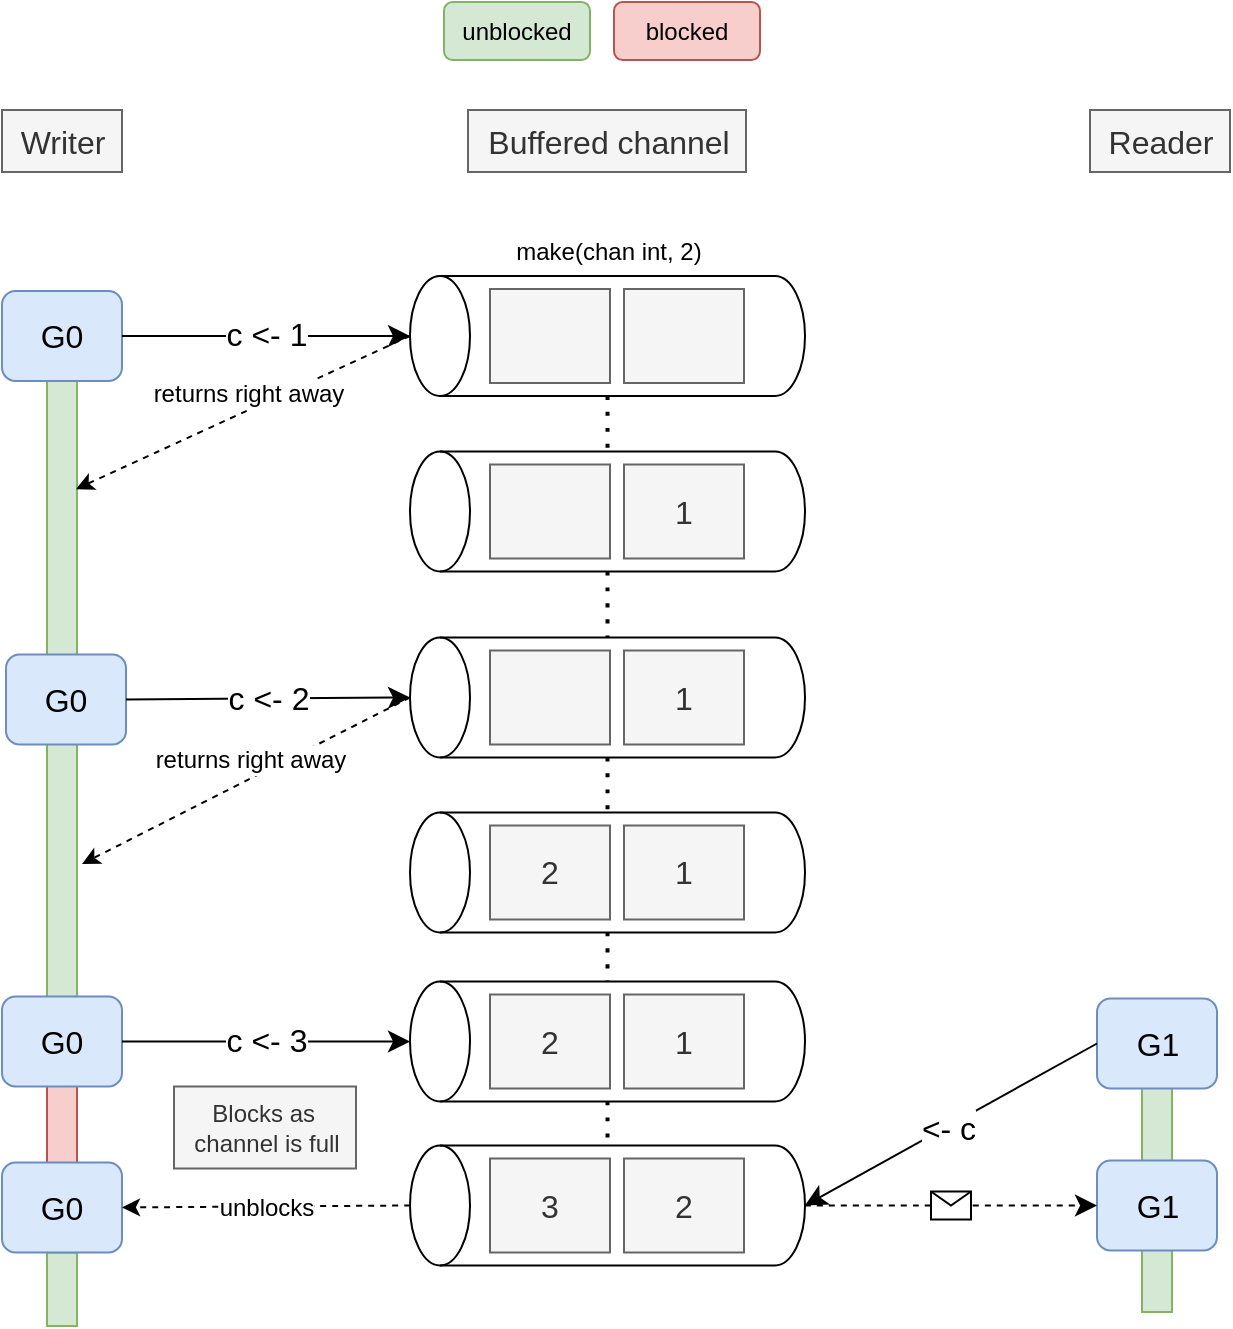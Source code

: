 <mxfile version="24.0.4" type="device">
  <diagram name="Page-1" id="-gEfe50DLACfhCSmT6K4">
    <mxGraphModel dx="642" dy="938" grid="0" gridSize="10" guides="1" tooltips="1" connect="1" arrows="1" fold="1" page="0" pageScale="1" pageWidth="827" pageHeight="1169" math="0" shadow="0">
      <root>
        <mxCell id="0" />
        <mxCell id="1" parent="0" />
        <mxCell id="03CKudVUmyFPK5MGKsD4-16" value="" style="rounded=0;whiteSpace=wrap;html=1;fillColor=#d5e8d4;strokeColor=#82b366;" parent="1" vertex="1">
          <mxGeometry x="100.5" y="572.25" width="15" height="36.75" as="geometry" />
        </mxCell>
        <mxCell id="03CKudVUmyFPK5MGKsD4-12" value="" style="rounded=0;whiteSpace=wrap;html=1;fillColor=#f8cecc;strokeColor=#b85450;" parent="1" vertex="1">
          <mxGeometry x="100.5" y="455" width="15" height="100" as="geometry" />
        </mxCell>
        <mxCell id="8GKZ8OGAnoAM2gFL-vfN-44" value="" style="rounded=0;whiteSpace=wrap;html=1;fillColor=#d5e8d4;strokeColor=#82b366;" parent="1" vertex="1">
          <mxGeometry x="648" y="486" width="15" height="116" as="geometry" />
        </mxCell>
        <mxCell id="8GKZ8OGAnoAM2gFL-vfN-41" value="" style="rounded=0;whiteSpace=wrap;html=1;fillColor=#d5e8d4;strokeColor=#82b366;" parent="1" vertex="1">
          <mxGeometry x="100.5" y="117" width="15" height="347" as="geometry" />
        </mxCell>
        <mxCell id="8GKZ8OGAnoAM2gFL-vfN-1" value="G0" style="rounded=1;whiteSpace=wrap;html=1;fillColor=#dae8fc;strokeColor=#6c8ebf;fontSize=16;" parent="1" vertex="1">
          <mxGeometry x="78" y="91.5" width="60" height="45" as="geometry" />
        </mxCell>
        <mxCell id="8GKZ8OGAnoAM2gFL-vfN-2" value="G1" style="rounded=1;whiteSpace=wrap;html=1;fillColor=#dae8fc;strokeColor=#6c8ebf;fontSize=16;" parent="1" vertex="1">
          <mxGeometry x="625.5" y="445.25" width="60" height="45" as="geometry" />
        </mxCell>
        <mxCell id="8GKZ8OGAnoAM2gFL-vfN-3" value="" style="shape=cylinder3;whiteSpace=wrap;html=1;boundedLbl=1;backgroundOutline=1;size=15;rotation=-90;" parent="1" vertex="1">
          <mxGeometry x="350.75" y="15.25" width="60" height="197.5" as="geometry" />
        </mxCell>
        <mxCell id="8GKZ8OGAnoAM2gFL-vfN-4" value="Buffered channel" style="text;html=1;align=center;verticalAlign=middle;resizable=0;points=[];autosize=1;fontSize=16;fillColor=#f5f5f5;fontColor=#333333;strokeColor=#666666;" parent="1" vertex="1">
          <mxGeometry x="311" y="1" width="139" height="31" as="geometry" />
        </mxCell>
        <mxCell id="8GKZ8OGAnoAM2gFL-vfN-5" value="Writer" style="text;html=1;align=center;verticalAlign=middle;resizable=0;points=[];autosize=1;strokeColor=#666666;fillColor=#f5f5f5;fontSize=16;fontColor=#333333;" parent="1" vertex="1">
          <mxGeometry x="78" y="1" width="60" height="31" as="geometry" />
        </mxCell>
        <mxCell id="8GKZ8OGAnoAM2gFL-vfN-6" value="Reader" style="text;html=1;align=center;verticalAlign=middle;resizable=0;points=[];autosize=1;strokeColor=#666666;fillColor=#f5f5f5;fontSize=16;fontColor=#333333;" parent="1" vertex="1">
          <mxGeometry x="622" y="1" width="70" height="31" as="geometry" />
        </mxCell>
        <mxCell id="8GKZ8OGAnoAM2gFL-vfN-7" value="" style="endArrow=classic;html=1;rounded=0;fontSize=12;startSize=8;endSize=8;curved=1;exitX=1;exitY=0.5;exitDx=0;exitDy=0;entryX=0.5;entryY=0;entryDx=0;entryDy=0;entryPerimeter=0;" parent="1" source="8GKZ8OGAnoAM2gFL-vfN-1" target="8GKZ8OGAnoAM2gFL-vfN-3" edge="1">
          <mxGeometry width="50" height="50" relative="1" as="geometry">
            <mxPoint x="615" y="340" as="sourcePoint" />
            <mxPoint x="665" y="290" as="targetPoint" />
          </mxGeometry>
        </mxCell>
        <mxCell id="8GKZ8OGAnoAM2gFL-vfN-8" value="c &amp;lt;- 1" style="edgeLabel;html=1;align=center;verticalAlign=middle;resizable=0;points=[];fontSize=16;" parent="8GKZ8OGAnoAM2gFL-vfN-7" vertex="1" connectable="0">
          <mxGeometry x="0.003" y="1" relative="1" as="geometry">
            <mxPoint as="offset" />
          </mxGeometry>
        </mxCell>
        <mxCell id="8GKZ8OGAnoAM2gFL-vfN-10" value="" style="endArrow=none;dashed=1;html=1;dashPattern=1 3;strokeWidth=2;rounded=0;fontSize=12;startSize=8;endSize=8;curved=1;exitX=0;exitY=0.5;exitDx=0;exitDy=0;exitPerimeter=0;entryX=1;entryY=0.5;entryDx=0;entryDy=0;entryPerimeter=0;" parent="1" source="8GKZ8OGAnoAM2gFL-vfN-3" target="8GKZ8OGAnoAM2gFL-vfN-64" edge="1">
          <mxGeometry width="50" height="50" relative="1" as="geometry">
            <mxPoint x="615" y="340" as="sourcePoint" />
            <mxPoint x="412" y="189" as="targetPoint" />
          </mxGeometry>
        </mxCell>
        <mxCell id="8GKZ8OGAnoAM2gFL-vfN-15" value="" style="endArrow=classic;html=1;rounded=0;fontSize=12;startSize=8;endSize=8;curved=1;exitX=0;exitY=0.5;exitDx=0;exitDy=0;entryX=0.5;entryY=1;entryDx=0;entryDy=0;entryPerimeter=0;" parent="1" source="8GKZ8OGAnoAM2gFL-vfN-2" target="03CKudVUmyFPK5MGKsD4-9" edge="1">
          <mxGeometry width="50" height="50" relative="1" as="geometry">
            <mxPoint x="615.5" y="548.63" as="sourcePoint" />
            <mxPoint x="478" y="533.38" as="targetPoint" />
          </mxGeometry>
        </mxCell>
        <mxCell id="8GKZ8OGAnoAM2gFL-vfN-16" value="&amp;lt;- c" style="edgeLabel;html=1;align=center;verticalAlign=middle;resizable=0;points=[];fontSize=16;" parent="8GKZ8OGAnoAM2gFL-vfN-15" vertex="1" connectable="0">
          <mxGeometry x="0.029" relative="1" as="geometry">
            <mxPoint as="offset" />
          </mxGeometry>
        </mxCell>
        <mxCell id="8GKZ8OGAnoAM2gFL-vfN-17" value="G0" style="rounded=1;whiteSpace=wrap;html=1;fillColor=#dae8fc;strokeColor=#6c8ebf;fontSize=16;" parent="1" vertex="1">
          <mxGeometry x="80" y="273.25" width="60" height="45" as="geometry" />
        </mxCell>
        <mxCell id="8GKZ8OGAnoAM2gFL-vfN-23" value="G1" style="rounded=1;whiteSpace=wrap;html=1;fillColor=#dae8fc;strokeColor=#6c8ebf;fontSize=16;" parent="1" vertex="1">
          <mxGeometry x="625.5" y="526.25" width="60" height="45" as="geometry" />
        </mxCell>
        <mxCell id="8GKZ8OGAnoAM2gFL-vfN-39" value="unblocked" style="rounded=1;whiteSpace=wrap;html=1;fillColor=#d5e8d4;strokeColor=#82b366;" parent="1" vertex="1">
          <mxGeometry x="299" y="-53" width="73" height="29" as="geometry" />
        </mxCell>
        <mxCell id="8GKZ8OGAnoAM2gFL-vfN-40" value="blocked" style="rounded=1;whiteSpace=wrap;html=1;fillColor=#f8cecc;strokeColor=#b85450;" parent="1" vertex="1">
          <mxGeometry x="384" y="-53" width="73" height="29" as="geometry" />
        </mxCell>
        <mxCell id="8GKZ8OGAnoAM2gFL-vfN-42" value="" style="endArrow=classic;html=1;rounded=0;fontSize=12;curved=1;entryX=0.967;entryY=0.212;entryDx=0;entryDy=0;exitX=0.5;exitY=0;exitDx=0;exitDy=0;exitPerimeter=0;dashed=1;entryPerimeter=0;" parent="1" source="8GKZ8OGAnoAM2gFL-vfN-3" target="8GKZ8OGAnoAM2gFL-vfN-41" edge="1">
          <mxGeometry width="50" height="50" relative="1" as="geometry">
            <mxPoint x="343" y="219" as="sourcePoint" />
            <mxPoint x="140" y="201.75" as="targetPoint" />
          </mxGeometry>
        </mxCell>
        <mxCell id="8GKZ8OGAnoAM2gFL-vfN-43" value="returns right away" style="edgeLabel;html=1;align=center;verticalAlign=middle;resizable=0;points=[];fontSize=12;" parent="8GKZ8OGAnoAM2gFL-vfN-42" vertex="1" connectable="0">
          <mxGeometry x="-0.288" y="-1" relative="1" as="geometry">
            <mxPoint x="-21" y="2" as="offset" />
          </mxGeometry>
        </mxCell>
        <mxCell id="8GKZ8OGAnoAM2gFL-vfN-46" value="" style="endArrow=classic;html=1;rounded=0;fontSize=12;startSize=8;endSize=8;curved=1;exitX=1;exitY=0.5;exitDx=0;exitDy=0;entryX=0.5;entryY=0;entryDx=0;entryDy=0;entryPerimeter=0;" parent="1" source="8GKZ8OGAnoAM2gFL-vfN-17" target="8GKZ8OGAnoAM2gFL-vfN-67" edge="1">
          <mxGeometry width="50" height="50" relative="1" as="geometry">
            <mxPoint x="145" y="323" as="sourcePoint" />
            <mxPoint x="344" y="412" as="targetPoint" />
          </mxGeometry>
        </mxCell>
        <mxCell id="8GKZ8OGAnoAM2gFL-vfN-47" value="c &amp;lt;- 2" style="edgeLabel;html=1;align=center;verticalAlign=middle;resizable=0;points=[];fontSize=16;spacing=2;" parent="8GKZ8OGAnoAM2gFL-vfN-46" vertex="1" connectable="0">
          <mxGeometry x="0.003" y="1" relative="1" as="geometry">
            <mxPoint as="offset" />
          </mxGeometry>
        </mxCell>
        <mxCell id="8GKZ8OGAnoAM2gFL-vfN-51" value="" style="endArrow=classic;html=1;rounded=0;fontSize=12;startSize=8;endSize=8;curved=1;dashed=1;exitX=0.5;exitY=1;exitDx=0;exitDy=0;exitPerimeter=0;entryX=0;entryY=0.5;entryDx=0;entryDy=0;" parent="1" source="03CKudVUmyFPK5MGKsD4-9" target="8GKZ8OGAnoAM2gFL-vfN-23" edge="1">
          <mxGeometry relative="1" as="geometry">
            <mxPoint x="478" y="533.38" as="sourcePoint" />
            <mxPoint x="645.5" y="489.63" as="targetPoint" />
          </mxGeometry>
        </mxCell>
        <mxCell id="8GKZ8OGAnoAM2gFL-vfN-52" value="" style="shape=message;html=1;outlineConnect=0;" parent="8GKZ8OGAnoAM2gFL-vfN-51" vertex="1">
          <mxGeometry width="20" height="14" relative="1" as="geometry">
            <mxPoint x="-10" y="-7" as="offset" />
          </mxGeometry>
        </mxCell>
        <mxCell id="8GKZ8OGAnoAM2gFL-vfN-60" value="" style="endArrow=classic;html=1;rounded=0;fontSize=12;curved=1;dashed=1;exitX=0.5;exitY=0;exitDx=0;exitDy=0;exitPerimeter=0;" parent="1" source="8GKZ8OGAnoAM2gFL-vfN-67" edge="1">
          <mxGeometry width="50" height="50" relative="1" as="geometry">
            <mxPoint x="344" y="412" as="sourcePoint" />
            <mxPoint x="118" y="378" as="targetPoint" />
          </mxGeometry>
        </mxCell>
        <mxCell id="8GKZ8OGAnoAM2gFL-vfN-61" value="returns right away" style="edgeLabel;html=1;align=center;verticalAlign=middle;resizable=0;points=[];fontSize=12;" parent="8GKZ8OGAnoAM2gFL-vfN-60" vertex="1" connectable="0">
          <mxGeometry x="-0.288" y="-1" relative="1" as="geometry">
            <mxPoint x="-21" y="2" as="offset" />
          </mxGeometry>
        </mxCell>
        <mxCell id="8GKZ8OGAnoAM2gFL-vfN-62" value="" style="rounded=0;whiteSpace=wrap;html=1;fillColor=#f5f5f5;fontColor=#333333;strokeColor=#666666;" parent="1" vertex="1">
          <mxGeometry x="322" y="90.5" width="60" height="47" as="geometry" />
        </mxCell>
        <mxCell id="8GKZ8OGAnoAM2gFL-vfN-63" value="" style="rounded=0;whiteSpace=wrap;html=1;fillColor=#f5f5f5;fontColor=#333333;strokeColor=#666666;" parent="1" vertex="1">
          <mxGeometry x="389" y="90.5" width="60" height="47" as="geometry" />
        </mxCell>
        <mxCell id="8GKZ8OGAnoAM2gFL-vfN-64" value="" style="shape=cylinder3;whiteSpace=wrap;html=1;boundedLbl=1;backgroundOutline=1;size=15;rotation=-90;" parent="1" vertex="1">
          <mxGeometry x="350.75" y="103" width="60" height="197.5" as="geometry" />
        </mxCell>
        <mxCell id="8GKZ8OGAnoAM2gFL-vfN-65" value="" style="rounded=0;whiteSpace=wrap;html=1;fontSize=16;fillColor=#f5f5f5;fontColor=#333333;strokeColor=#666666;" parent="1" vertex="1">
          <mxGeometry x="322" y="178.25" width="60" height="47" as="geometry" />
        </mxCell>
        <mxCell id="8GKZ8OGAnoAM2gFL-vfN-66" value="1" style="rounded=0;whiteSpace=wrap;html=1;fontSize=16;fillColor=#f5f5f5;fontColor=#333333;strokeColor=#666666;" parent="1" vertex="1">
          <mxGeometry x="389" y="178.25" width="60" height="47" as="geometry" />
        </mxCell>
        <mxCell id="8GKZ8OGAnoAM2gFL-vfN-67" value="" style="shape=cylinder3;whiteSpace=wrap;html=1;boundedLbl=1;backgroundOutline=1;size=15;rotation=-90;" parent="1" vertex="1">
          <mxGeometry x="350.75" y="196" width="60" height="197.5" as="geometry" />
        </mxCell>
        <mxCell id="8GKZ8OGAnoAM2gFL-vfN-68" value="" style="rounded=0;whiteSpace=wrap;html=1;fillColor=#f5f5f5;fontColor=#333333;strokeColor=#666666;fontSize=16;" parent="1" vertex="1">
          <mxGeometry x="322" y="271.25" width="60" height="47" as="geometry" />
        </mxCell>
        <mxCell id="8GKZ8OGAnoAM2gFL-vfN-69" value="1" style="rounded=0;whiteSpace=wrap;html=1;fontSize=16;fillColor=#f5f5f5;fontColor=#333333;strokeColor=#666666;" parent="1" vertex="1">
          <mxGeometry x="389" y="271.25" width="60" height="47" as="geometry" />
        </mxCell>
        <mxCell id="8GKZ8OGAnoAM2gFL-vfN-73" value="make(chan int, 2)" style="text;html=1;align=center;verticalAlign=middle;resizable=0;points=[];autosize=1;strokeColor=none;fillColor=none;fontSize=12;" parent="1" vertex="1">
          <mxGeometry x="325.25" y="58.5" width="111" height="26" as="geometry" />
        </mxCell>
        <mxCell id="8GKZ8OGAnoAM2gFL-vfN-74" value="" style="shape=cylinder3;whiteSpace=wrap;html=1;boundedLbl=1;backgroundOutline=1;size=15;rotation=-90;" parent="1" vertex="1">
          <mxGeometry x="350.75" y="283.5" width="60" height="197.5" as="geometry" />
        </mxCell>
        <mxCell id="8GKZ8OGAnoAM2gFL-vfN-75" value="2" style="rounded=0;whiteSpace=wrap;html=1;fillColor=#f5f5f5;fontColor=#333333;strokeColor=#666666;fontSize=16;" parent="1" vertex="1">
          <mxGeometry x="322" y="358.75" width="60" height="47" as="geometry" />
        </mxCell>
        <mxCell id="8GKZ8OGAnoAM2gFL-vfN-76" value="1" style="rounded=0;whiteSpace=wrap;html=1;fillColor=#f5f5f5;fontColor=#333333;strokeColor=#666666;fontSize=16;" parent="1" vertex="1">
          <mxGeometry x="389" y="358.75" width="60" height="47" as="geometry" />
        </mxCell>
        <mxCell id="8GKZ8OGAnoAM2gFL-vfN-77" value="" style="endArrow=none;dashed=1;html=1;dashPattern=1 3;strokeWidth=2;rounded=0;fontSize=12;startSize=8;endSize=8;curved=1;entryX=1;entryY=0.5;entryDx=0;entryDy=0;entryPerimeter=0;exitX=0;exitY=0.5;exitDx=0;exitDy=0;exitPerimeter=0;" parent="1" source="8GKZ8OGAnoAM2gFL-vfN-67" target="8GKZ8OGAnoAM2gFL-vfN-74" edge="1">
          <mxGeometry width="50" height="50" relative="1" as="geometry">
            <mxPoint x="426" y="338" as="sourcePoint" />
            <mxPoint x="391" y="275" as="targetPoint" />
          </mxGeometry>
        </mxCell>
        <mxCell id="8GKZ8OGAnoAM2gFL-vfN-81" value="" style="endArrow=none;dashed=1;html=1;dashPattern=1 3;strokeWidth=2;rounded=0;fontSize=12;startSize=8;endSize=8;curved=1;entryX=1;entryY=0.5;entryDx=0;entryDy=0;entryPerimeter=0;exitX=0;exitY=0.5;exitDx=0;exitDy=0;exitPerimeter=0;" parent="1" source="8GKZ8OGAnoAM2gFL-vfN-64" target="8GKZ8OGAnoAM2gFL-vfN-67" edge="1">
          <mxGeometry width="50" height="50" relative="1" as="geometry">
            <mxPoint x="382" y="231" as="sourcePoint" />
            <mxPoint x="380.75" y="258.75" as="targetPoint" />
          </mxGeometry>
        </mxCell>
        <mxCell id="03CKudVUmyFPK5MGKsD4-1" value="G0" style="rounded=1;whiteSpace=wrap;html=1;fillColor=#dae8fc;strokeColor=#6c8ebf;fontSize=16;" parent="1" vertex="1">
          <mxGeometry x="78" y="444.25" width="60" height="45" as="geometry" />
        </mxCell>
        <mxCell id="03CKudVUmyFPK5MGKsD4-2" value="" style="endArrow=classic;html=1;rounded=0;fontSize=12;startSize=8;endSize=8;curved=1;exitX=1;exitY=0.5;exitDx=0;exitDy=0;entryX=0.5;entryY=0;entryDx=0;entryDy=0;entryPerimeter=0;" parent="1" source="03CKudVUmyFPK5MGKsD4-1" target="03CKudVUmyFPK5MGKsD4-6" edge="1">
          <mxGeometry width="50" height="50" relative="1" as="geometry">
            <mxPoint x="143" y="494" as="sourcePoint" />
            <mxPoint x="280" y="466" as="targetPoint" />
          </mxGeometry>
        </mxCell>
        <mxCell id="03CKudVUmyFPK5MGKsD4-3" value="c &amp;lt;- 3" style="edgeLabel;html=1;align=center;verticalAlign=middle;resizable=0;points=[];fontSize=16;spacing=2;" parent="03CKudVUmyFPK5MGKsD4-2" vertex="1" connectable="0">
          <mxGeometry x="0.003" y="1" relative="1" as="geometry">
            <mxPoint as="offset" />
          </mxGeometry>
        </mxCell>
        <mxCell id="03CKudVUmyFPK5MGKsD4-6" value="" style="shape=cylinder3;whiteSpace=wrap;html=1;boundedLbl=1;backgroundOutline=1;size=15;rotation=-90;" parent="1" vertex="1">
          <mxGeometry x="350.75" y="368" width="60" height="197.5" as="geometry" />
        </mxCell>
        <mxCell id="03CKudVUmyFPK5MGKsD4-7" value="2" style="rounded=0;whiteSpace=wrap;html=1;fillColor=#f5f5f5;fontColor=#333333;strokeColor=#666666;fontSize=16;" parent="1" vertex="1">
          <mxGeometry x="322" y="443.25" width="60" height="47" as="geometry" />
        </mxCell>
        <mxCell id="03CKudVUmyFPK5MGKsD4-8" value="1" style="rounded=0;whiteSpace=wrap;html=1;fillColor=#f5f5f5;fontColor=#333333;strokeColor=#666666;fontSize=16;" parent="1" vertex="1">
          <mxGeometry x="389" y="443.25" width="60" height="47" as="geometry" />
        </mxCell>
        <mxCell id="03CKudVUmyFPK5MGKsD4-9" value="" style="shape=cylinder3;whiteSpace=wrap;html=1;boundedLbl=1;backgroundOutline=1;size=15;rotation=-90;" parent="1" vertex="1">
          <mxGeometry x="350.75" y="450" width="60" height="197.5" as="geometry" />
        </mxCell>
        <mxCell id="03CKudVUmyFPK5MGKsD4-10" value="3" style="rounded=0;whiteSpace=wrap;html=1;fillColor=#f5f5f5;fontColor=#333333;strokeColor=#666666;fontSize=16;" parent="1" vertex="1">
          <mxGeometry x="322" y="525.25" width="60" height="47" as="geometry" />
        </mxCell>
        <mxCell id="03CKudVUmyFPK5MGKsD4-11" value="2" style="rounded=0;whiteSpace=wrap;html=1;fillColor=#f5f5f5;fontColor=#333333;strokeColor=#666666;fontSize=16;" parent="1" vertex="1">
          <mxGeometry x="389" y="525.25" width="60" height="47" as="geometry" />
        </mxCell>
        <mxCell id="03CKudVUmyFPK5MGKsD4-13" value="" style="endArrow=none;dashed=1;html=1;dashPattern=1 3;strokeWidth=2;rounded=0;fontSize=12;startSize=8;endSize=8;curved=1;exitX=0;exitY=0.5;exitDx=0;exitDy=0;exitPerimeter=0;entryX=1;entryY=0.5;entryDx=0;entryDy=0;entryPerimeter=0;" parent="1" source="8GKZ8OGAnoAM2gFL-vfN-74" target="03CKudVUmyFPK5MGKsD4-6" edge="1">
          <mxGeometry width="50" height="50" relative="1" as="geometry">
            <mxPoint x="391" y="335" as="sourcePoint" />
            <mxPoint x="407" y="429" as="targetPoint" />
          </mxGeometry>
        </mxCell>
        <mxCell id="03CKudVUmyFPK5MGKsD4-14" value="" style="endArrow=none;dashed=1;html=1;dashPattern=1 3;strokeWidth=2;rounded=0;fontSize=12;startSize=8;endSize=8;curved=1;entryX=1;entryY=0.5;entryDx=0;entryDy=0;entryPerimeter=0;exitX=0;exitY=0.5;exitDx=0;exitDy=0;exitPerimeter=0;" parent="1" source="03CKudVUmyFPK5MGKsD4-6" target="03CKudVUmyFPK5MGKsD4-9" edge="1">
          <mxGeometry width="50" height="50" relative="1" as="geometry">
            <mxPoint x="391" y="335" as="sourcePoint" />
            <mxPoint x="391" y="362" as="targetPoint" />
          </mxGeometry>
        </mxCell>
        <mxCell id="03CKudVUmyFPK5MGKsD4-15" value="G0" style="rounded=1;whiteSpace=wrap;html=1;fillColor=#dae8fc;strokeColor=#6c8ebf;fontSize=16;" parent="1" vertex="1">
          <mxGeometry x="78" y="527.25" width="60" height="45" as="geometry" />
        </mxCell>
        <mxCell id="03CKudVUmyFPK5MGKsD4-17" value="" style="endArrow=classic;html=1;rounded=0;fontSize=12;curved=1;dashed=1;exitX=0.5;exitY=0;exitDx=0;exitDy=0;exitPerimeter=0;entryX=1;entryY=0.5;entryDx=0;entryDy=0;" parent="1" source="03CKudVUmyFPK5MGKsD4-9" target="03CKudVUmyFPK5MGKsD4-15" edge="1">
          <mxGeometry width="50" height="50" relative="1" as="geometry">
            <mxPoint x="302" y="472" as="sourcePoint" />
            <mxPoint x="138" y="555" as="targetPoint" />
          </mxGeometry>
        </mxCell>
        <mxCell id="03CKudVUmyFPK5MGKsD4-18" value="unblocks" style="edgeLabel;html=1;align=center;verticalAlign=middle;resizable=0;points=[];fontSize=12;" parent="03CKudVUmyFPK5MGKsD4-17" vertex="1" connectable="0">
          <mxGeometry x="-0.288" y="-1" relative="1" as="geometry">
            <mxPoint x="-21" y="2" as="offset" />
          </mxGeometry>
        </mxCell>
        <mxCell id="03CKudVUmyFPK5MGKsD4-21" value="Blocks as&amp;nbsp;&lt;div style=&quot;font-size: 12px;&quot;&gt;channel is full&lt;/div&gt;" style="text;html=1;align=center;verticalAlign=middle;resizable=0;points=[];autosize=1;strokeColor=#666666;fillColor=#f5f5f5;fontSize=12;fontColor=#333333;" parent="1" vertex="1">
          <mxGeometry x="164" y="489.25" width="91" height="41" as="geometry" />
        </mxCell>
      </root>
    </mxGraphModel>
  </diagram>
</mxfile>
